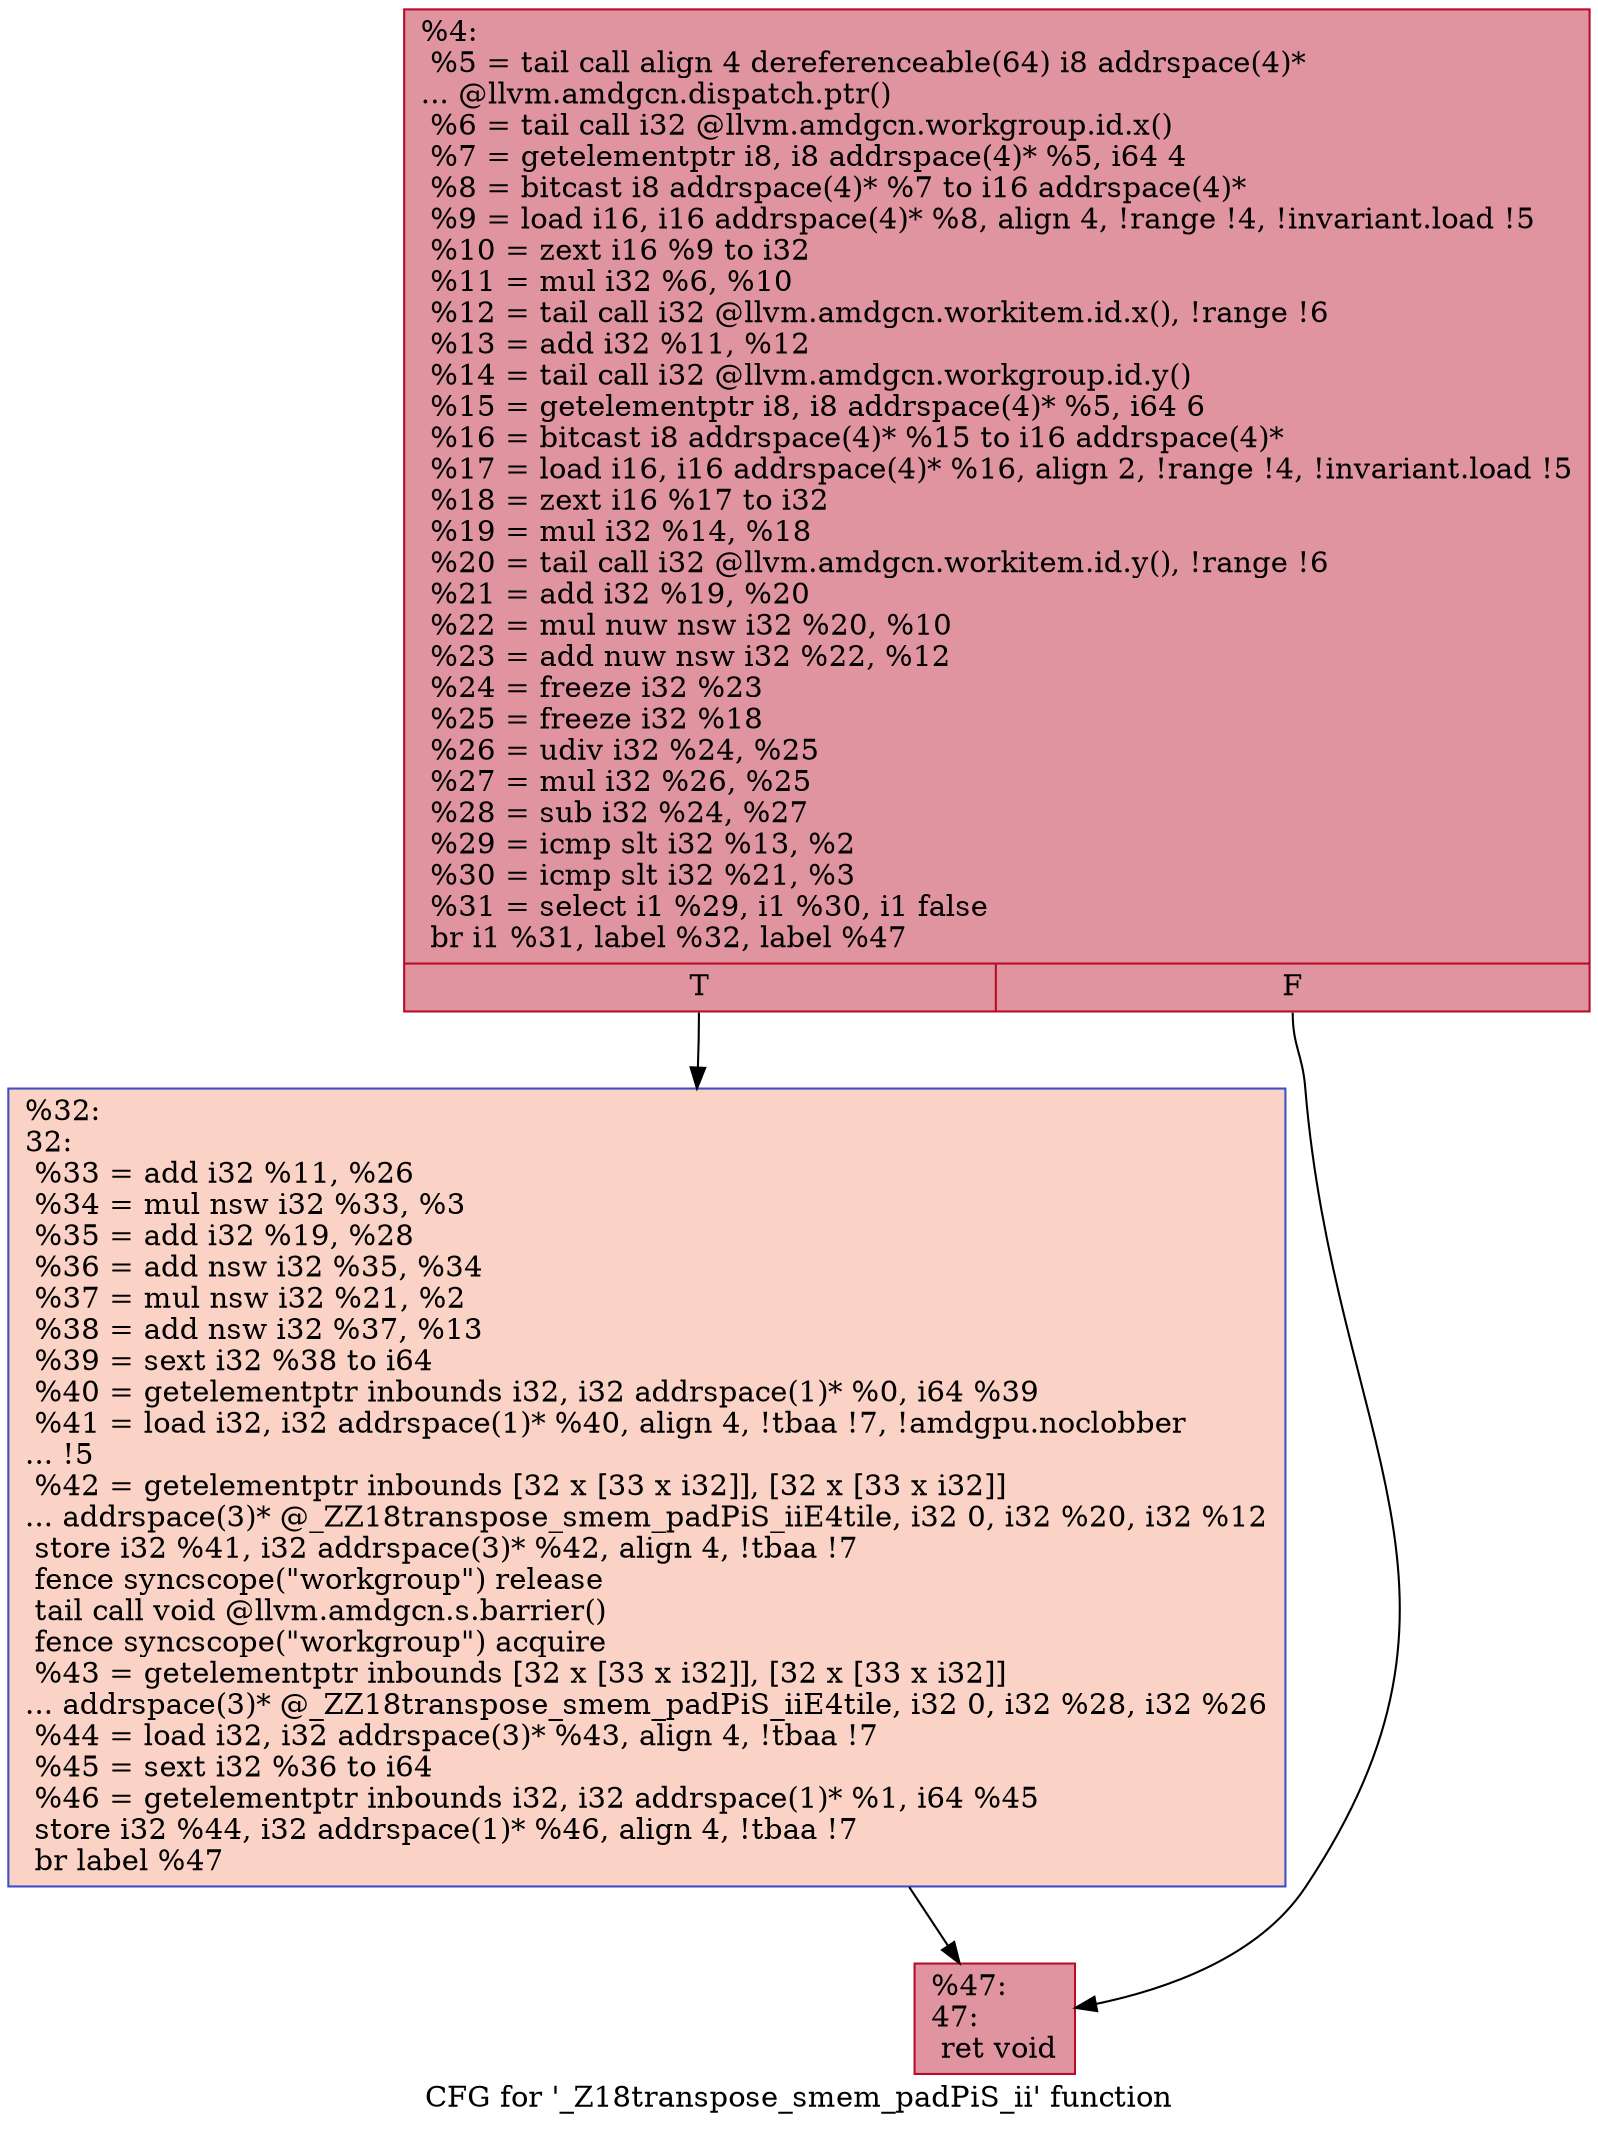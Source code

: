 digraph "CFG for '_Z18transpose_smem_padPiS_ii' function" {
	label="CFG for '_Z18transpose_smem_padPiS_ii' function";

	Node0x4fb42b0 [shape=record,color="#b70d28ff", style=filled, fillcolor="#b70d2870",label="{%4:\l  %5 = tail call align 4 dereferenceable(64) i8 addrspace(4)*\l... @llvm.amdgcn.dispatch.ptr()\l  %6 = tail call i32 @llvm.amdgcn.workgroup.id.x()\l  %7 = getelementptr i8, i8 addrspace(4)* %5, i64 4\l  %8 = bitcast i8 addrspace(4)* %7 to i16 addrspace(4)*\l  %9 = load i16, i16 addrspace(4)* %8, align 4, !range !4, !invariant.load !5\l  %10 = zext i16 %9 to i32\l  %11 = mul i32 %6, %10\l  %12 = tail call i32 @llvm.amdgcn.workitem.id.x(), !range !6\l  %13 = add i32 %11, %12\l  %14 = tail call i32 @llvm.amdgcn.workgroup.id.y()\l  %15 = getelementptr i8, i8 addrspace(4)* %5, i64 6\l  %16 = bitcast i8 addrspace(4)* %15 to i16 addrspace(4)*\l  %17 = load i16, i16 addrspace(4)* %16, align 2, !range !4, !invariant.load !5\l  %18 = zext i16 %17 to i32\l  %19 = mul i32 %14, %18\l  %20 = tail call i32 @llvm.amdgcn.workitem.id.y(), !range !6\l  %21 = add i32 %19, %20\l  %22 = mul nuw nsw i32 %20, %10\l  %23 = add nuw nsw i32 %22, %12\l  %24 = freeze i32 %23\l  %25 = freeze i32 %18\l  %26 = udiv i32 %24, %25\l  %27 = mul i32 %26, %25\l  %28 = sub i32 %24, %27\l  %29 = icmp slt i32 %13, %2\l  %30 = icmp slt i32 %21, %3\l  %31 = select i1 %29, i1 %30, i1 false\l  br i1 %31, label %32, label %47\l|{<s0>T|<s1>F}}"];
	Node0x4fb42b0:s0 -> Node0x4fb8100;
	Node0x4fb42b0:s1 -> Node0x4fb8190;
	Node0x4fb8100 [shape=record,color="#3d50c3ff", style=filled, fillcolor="#f59c7d70",label="{%32:\l32:                                               \l  %33 = add i32 %11, %26\l  %34 = mul nsw i32 %33, %3\l  %35 = add i32 %19, %28\l  %36 = add nsw i32 %35, %34\l  %37 = mul nsw i32 %21, %2\l  %38 = add nsw i32 %37, %13\l  %39 = sext i32 %38 to i64\l  %40 = getelementptr inbounds i32, i32 addrspace(1)* %0, i64 %39\l  %41 = load i32, i32 addrspace(1)* %40, align 4, !tbaa !7, !amdgpu.noclobber\l... !5\l  %42 = getelementptr inbounds [32 x [33 x i32]], [32 x [33 x i32]]\l... addrspace(3)* @_ZZ18transpose_smem_padPiS_iiE4tile, i32 0, i32 %20, i32 %12\l  store i32 %41, i32 addrspace(3)* %42, align 4, !tbaa !7\l  fence syncscope(\"workgroup\") release\l  tail call void @llvm.amdgcn.s.barrier()\l  fence syncscope(\"workgroup\") acquire\l  %43 = getelementptr inbounds [32 x [33 x i32]], [32 x [33 x i32]]\l... addrspace(3)* @_ZZ18transpose_smem_padPiS_iiE4tile, i32 0, i32 %28, i32 %26\l  %44 = load i32, i32 addrspace(3)* %43, align 4, !tbaa !7\l  %45 = sext i32 %36 to i64\l  %46 = getelementptr inbounds i32, i32 addrspace(1)* %1, i64 %45\l  store i32 %44, i32 addrspace(1)* %46, align 4, !tbaa !7\l  br label %47\l}"];
	Node0x4fb8100 -> Node0x4fb8190;
	Node0x4fb8190 [shape=record,color="#b70d28ff", style=filled, fillcolor="#b70d2870",label="{%47:\l47:                                               \l  ret void\l}"];
}
